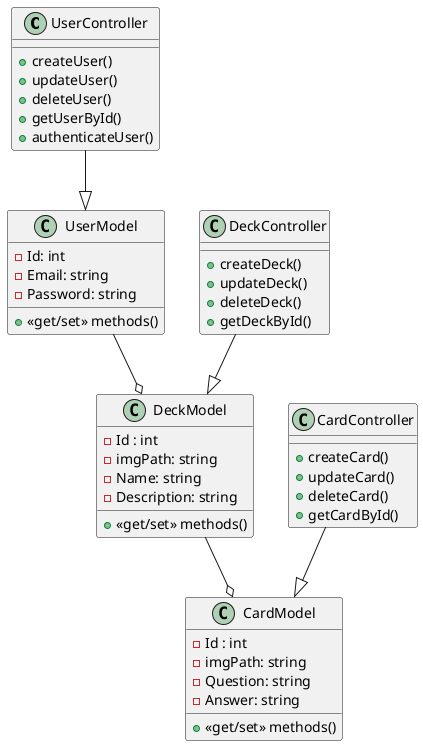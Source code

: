 @startuml Flashcard Unified Modeling Language (UML) Diagram

class UserController {
  + createUser()
  + updateUser()
  + deleteUser()
  + getUserById()
  + authenticateUser()
}

class DeckController {
  + createDeck()
  + updateDeck()
  + deleteDeck()
  + getDeckById()
}

class CardController {
  + createCard()
  + updateCard()
  + deleteCard()
  + getCardById()
}

class UserModel {
  - Id: int
  - Email: string
  - Password: string
  + <<get/set>> methods()
}

class DeckModel {
  - Id : int
  - imgPath: string
  - Name: string
  - Description: string
  + <<get/set>> methods()
}

class CardModel {
  - Id : int
  - imgPath: string
  - Question: string
  - Answer: string
  + <<get/set>> methods()
}

UserController --|> UserModel
DeckController --|> DeckModel 
CardController --|> CardModel 

UserModel --o DeckModel 
DeckModel --o CardModel 

@enduml